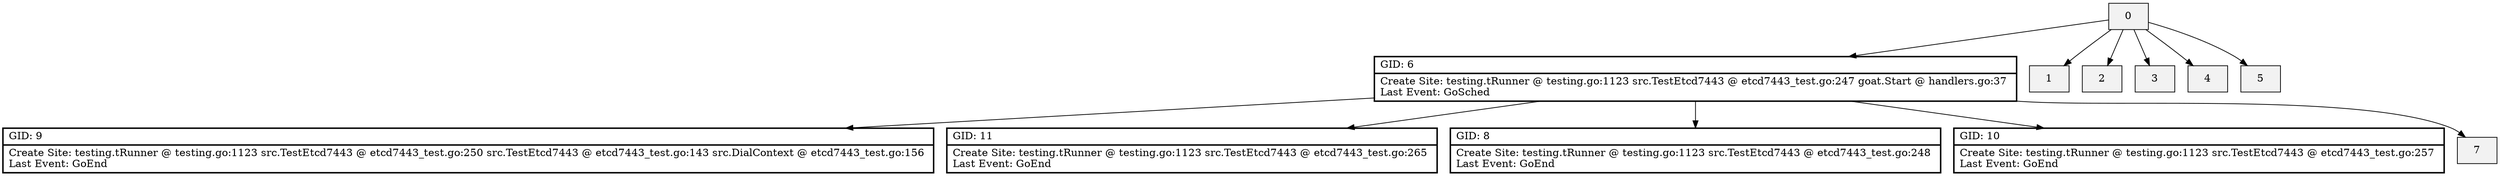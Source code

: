 digraph{
	node[shape=record,style=filled,fillcolor=gray95]

	6 [ label = "{ GID: 6\l | Create Site: testing.tRunner @ testing.go:1123 
src.TestEtcd7443 @ etcd7443_test.go:247 
goat.Start @ handlers.go:37 
\lLast Event: GoSched\l }" style=bold]
	9 [ label = "{ GID: 9\l | Create Site: testing.tRunner @ testing.go:1123 
src.TestEtcd7443 @ etcd7443_test.go:250 
src.TestEtcd7443 @ etcd7443_test.go:143 
src.DialContext @ etcd7443_test.go:156 
\lLast Event: GoEnd\l }" style=bold]
	11 [ label = "{ GID: 11\l | Create Site: testing.tRunner @ testing.go:1123 
src.TestEtcd7443 @ etcd7443_test.go:265 
\lLast Event: GoEnd\l }" style=bold]
	8 [ label = "{ GID: 8\l | Create Site: testing.tRunner @ testing.go:1123 
src.TestEtcd7443 @ etcd7443_test.go:248 
\lLast Event: GoEnd\l }" style=bold]
	10 [ label = "{ GID: 10\l | Create Site: testing.tRunner @ testing.go:1123 
src.TestEtcd7443 @ etcd7443_test.go:257 
\lLast Event: GoEnd\l }" style=bold]
	

	0 -> 1
	0 -> 2
	0 -> 3
	0 -> 4
	0 -> 5
	0 -> 6
	6 -> 7
	6 -> 8
	6 -> 9
	6 -> 10
	6 -> 11
	}